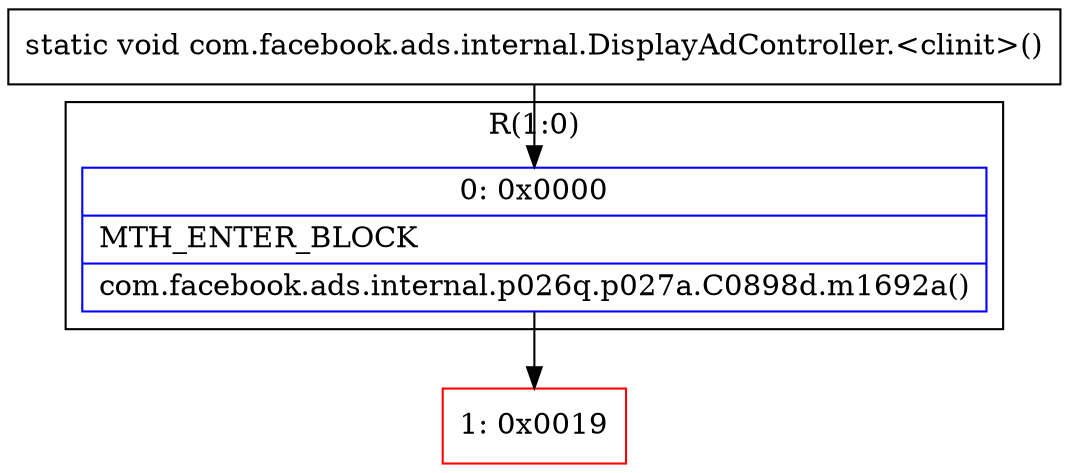 digraph "CFG forcom.facebook.ads.internal.DisplayAdController.\<clinit\>()V" {
subgraph cluster_Region_106015123 {
label = "R(1:0)";
node [shape=record,color=blue];
Node_0 [shape=record,label="{0\:\ 0x0000|MTH_ENTER_BLOCK\l|com.facebook.ads.internal.p026q.p027a.C0898d.m1692a()\l}"];
}
Node_1 [shape=record,color=red,label="{1\:\ 0x0019}"];
MethodNode[shape=record,label="{static void com.facebook.ads.internal.DisplayAdController.\<clinit\>() }"];
MethodNode -> Node_0;
Node_0 -> Node_1;
}

